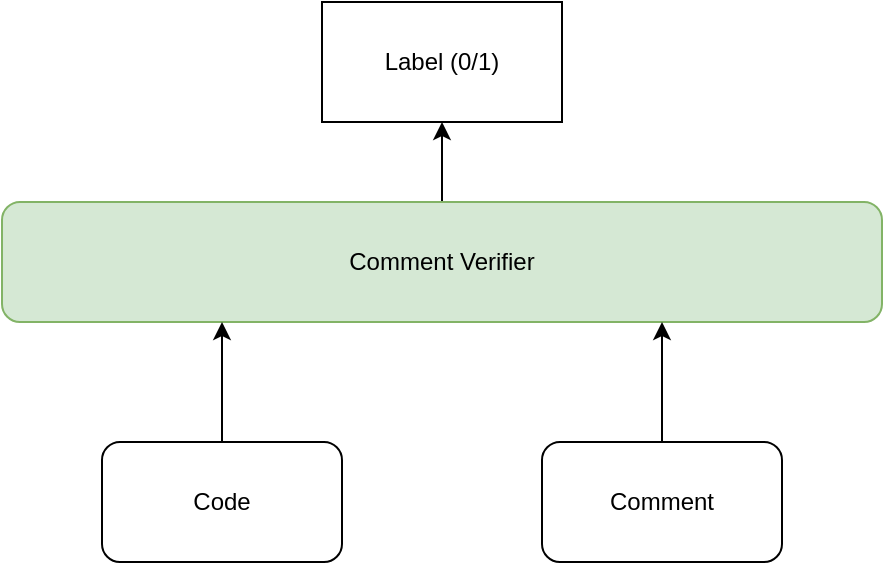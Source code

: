 <mxfile version="21.6.8" type="github">
  <diagram name="Page-1" id="A03EzcnyZWB0yI0xgy7R">
    <mxGraphModel dx="1364" dy="803" grid="1" gridSize="10" guides="1" tooltips="1" connect="1" arrows="1" fold="1" page="1" pageScale="1" pageWidth="850" pageHeight="1100" math="0" shadow="0">
      <root>
        <mxCell id="0" />
        <mxCell id="1" parent="0" />
        <mxCell id="R0GH4rJ0o_rwznftO3_i-9" value="" style="edgeStyle=orthogonalEdgeStyle;rounded=0;orthogonalLoop=1;jettySize=auto;html=1;" edge="1" parent="1" source="R0GH4rJ0o_rwznftO3_i-1" target="R0GH4rJ0o_rwznftO3_i-8">
          <mxGeometry relative="1" as="geometry" />
        </mxCell>
        <mxCell id="R0GH4rJ0o_rwznftO3_i-1" value="Comment Verifier" style="rounded=1;whiteSpace=wrap;html=1;fillColor=#d5e8d4;strokeColor=#82b366;" vertex="1" parent="1">
          <mxGeometry x="200" y="240" width="440" height="60" as="geometry" />
        </mxCell>
        <mxCell id="R0GH4rJ0o_rwznftO3_i-7" value="" style="edgeStyle=orthogonalEdgeStyle;rounded=0;orthogonalLoop=1;jettySize=auto;html=1;entryX=0.25;entryY=1;entryDx=0;entryDy=0;" edge="1" parent="1" source="R0GH4rJ0o_rwznftO3_i-2" target="R0GH4rJ0o_rwznftO3_i-1">
          <mxGeometry relative="1" as="geometry" />
        </mxCell>
        <mxCell id="R0GH4rJ0o_rwznftO3_i-2" value="Code" style="rounded=1;whiteSpace=wrap;html=1;" vertex="1" parent="1">
          <mxGeometry x="250" y="360" width="120" height="60" as="geometry" />
        </mxCell>
        <mxCell id="R0GH4rJ0o_rwznftO3_i-4" value="" style="edgeStyle=orthogonalEdgeStyle;rounded=0;orthogonalLoop=1;jettySize=auto;html=1;entryX=0.75;entryY=1;entryDx=0;entryDy=0;" edge="1" parent="1" source="R0GH4rJ0o_rwznftO3_i-3" target="R0GH4rJ0o_rwznftO3_i-1">
          <mxGeometry relative="1" as="geometry" />
        </mxCell>
        <mxCell id="R0GH4rJ0o_rwznftO3_i-3" value="Comment" style="rounded=1;whiteSpace=wrap;html=1;" vertex="1" parent="1">
          <mxGeometry x="470" y="360" width="120" height="60" as="geometry" />
        </mxCell>
        <mxCell id="R0GH4rJ0o_rwznftO3_i-8" value="Label (0/1)" style="rounded=0;whiteSpace=wrap;html=1;" vertex="1" parent="1">
          <mxGeometry x="360" y="140" width="120" height="60" as="geometry" />
        </mxCell>
      </root>
    </mxGraphModel>
  </diagram>
</mxfile>
